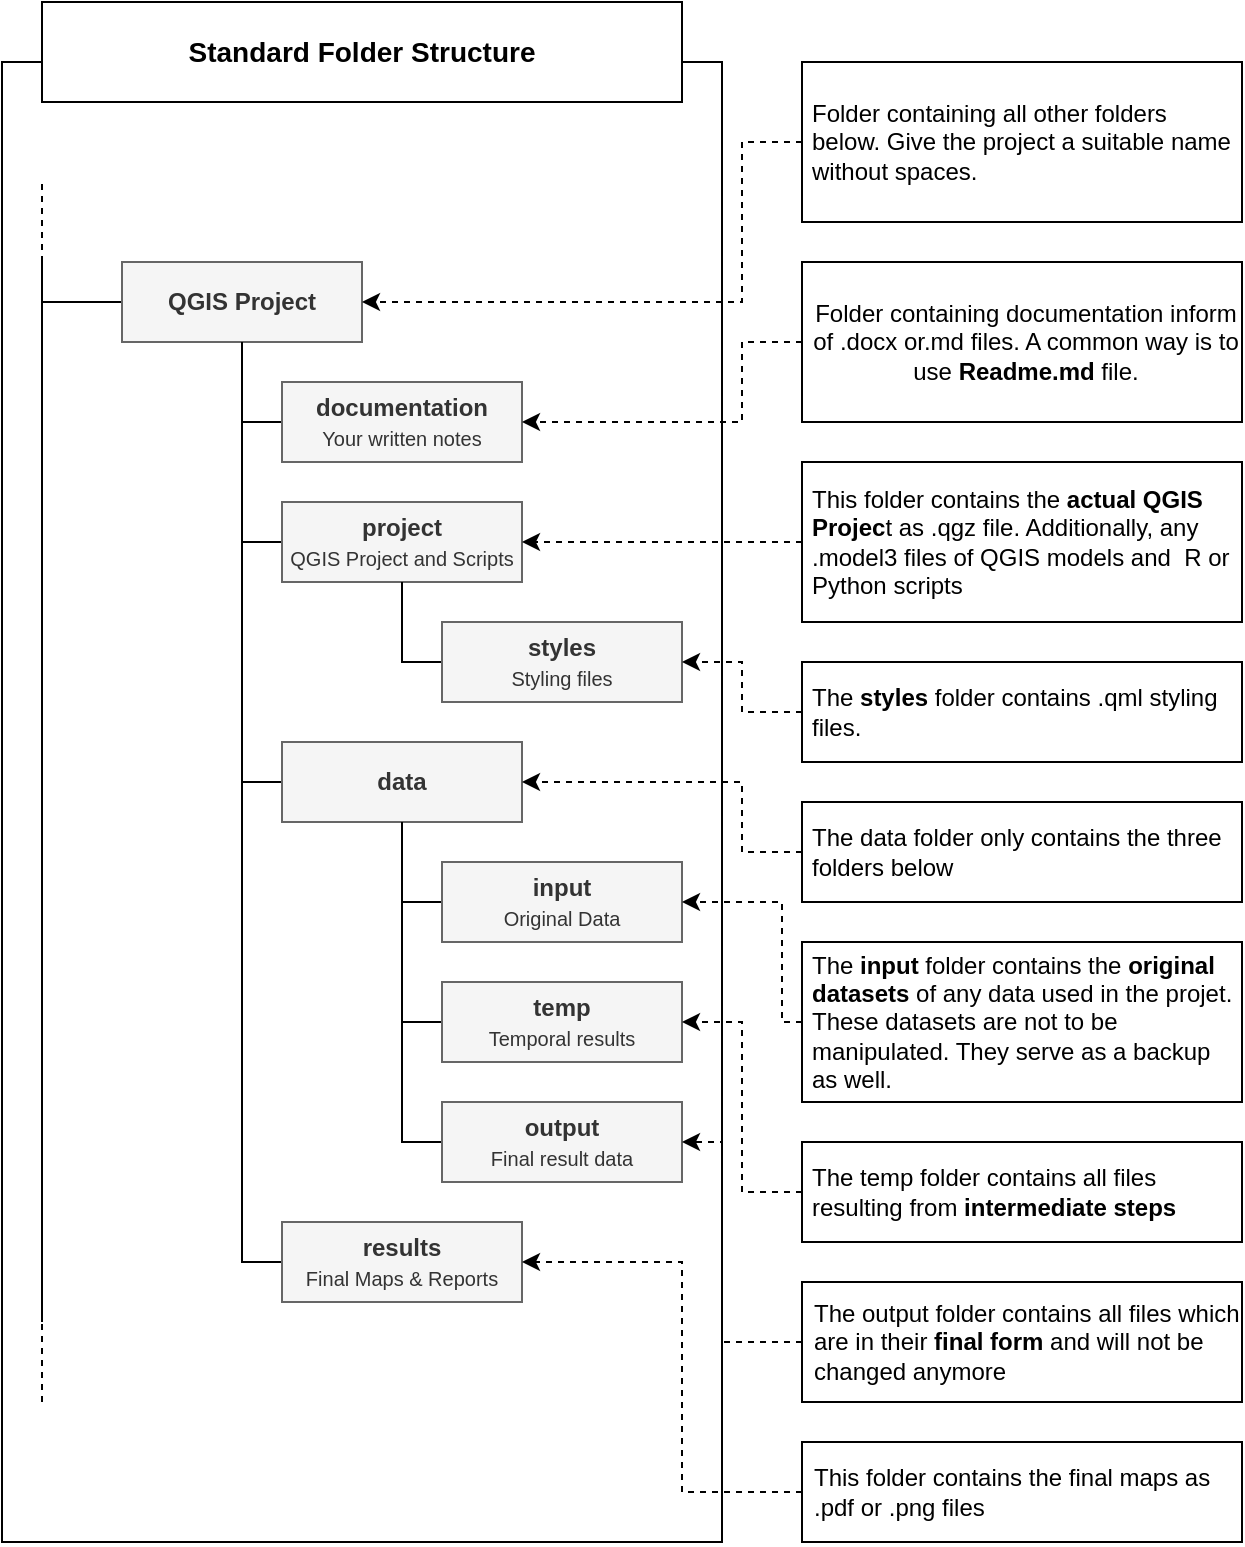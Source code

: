 <mxfile version="22.0.5" type="github">
  <diagram name="Seite-1" id="DYmZpvFpW-R7Gg1HzHR1">
    <mxGraphModel dx="769" dy="1106" grid="1" gridSize="10" guides="1" tooltips="1" connect="1" arrows="1" fold="1" page="1" pageScale="1" pageWidth="827" pageHeight="1169" math="0" shadow="0">
      <root>
        <mxCell id="0" />
        <mxCell id="1" parent="0" />
        <mxCell id="rBDyEaz7XUgaB_4zMnyu-2" value="" style="rounded=0;whiteSpace=wrap;html=1;" parent="1" vertex="1">
          <mxGeometry x="220" y="230" width="360" height="740" as="geometry" />
        </mxCell>
        <mxCell id="rBDyEaz7XUgaB_4zMnyu-3" value="" style="endArrow=none;html=1;rounded=0;" parent="1" edge="1">
          <mxGeometry width="50" height="50" relative="1" as="geometry">
            <mxPoint x="240" y="860" as="sourcePoint" />
            <mxPoint x="240" y="330" as="targetPoint" />
          </mxGeometry>
        </mxCell>
        <mxCell id="rBDyEaz7XUgaB_4zMnyu-4" value="" style="endArrow=none;dashed=1;html=1;rounded=0;" parent="1" edge="1">
          <mxGeometry width="50" height="50" relative="1" as="geometry">
            <mxPoint x="240" y="330" as="sourcePoint" />
            <mxPoint x="240" y="290" as="targetPoint" />
          </mxGeometry>
        </mxCell>
        <mxCell id="rBDyEaz7XUgaB_4zMnyu-5" style="edgeStyle=orthogonalEdgeStyle;rounded=0;orthogonalLoop=1;jettySize=auto;html=1;endArrow=none;endFill=0;" parent="1" source="rBDyEaz7XUgaB_4zMnyu-6" edge="1">
          <mxGeometry relative="1" as="geometry">
            <mxPoint x="240" y="350" as="targetPoint" />
          </mxGeometry>
        </mxCell>
        <mxCell id="rBDyEaz7XUgaB_4zMnyu-6" value="&lt;b&gt;QGIS Project&lt;/b&gt;" style="rounded=0;whiteSpace=wrap;html=1;fillColor=#f5f5f5;fontColor=#333333;strokeColor=#666666;fontStyle=0" parent="1" vertex="1">
          <mxGeometry x="280" y="330" width="120" height="40" as="geometry" />
        </mxCell>
        <mxCell id="rBDyEaz7XUgaB_4zMnyu-7" style="edgeStyle=orthogonalEdgeStyle;rounded=0;orthogonalLoop=1;jettySize=auto;html=1;entryX=0.5;entryY=1;entryDx=0;entryDy=0;exitX=0;exitY=0.5;exitDx=0;exitDy=0;endArrow=none;endFill=0;" parent="1" source="rBDyEaz7XUgaB_4zMnyu-8" target="rBDyEaz7XUgaB_4zMnyu-6" edge="1">
          <mxGeometry relative="1" as="geometry" />
        </mxCell>
        <mxCell id="rBDyEaz7XUgaB_4zMnyu-8" value="&lt;font style=&quot;&quot;&gt;&lt;b&gt;documentation&lt;br&gt;&lt;/b&gt;&lt;font style=&quot;font-size: 10px;&quot;&gt;Your written notes&lt;/font&gt;&lt;/font&gt;" style="rounded=0;whiteSpace=wrap;html=1;fillColor=#f5f5f5;fontColor=#333333;strokeColor=#666666;fontStyle=0" parent="1" vertex="1">
          <mxGeometry x="360" y="390" width="120" height="40" as="geometry" />
        </mxCell>
        <mxCell id="rBDyEaz7XUgaB_4zMnyu-9" style="edgeStyle=orthogonalEdgeStyle;rounded=0;orthogonalLoop=1;jettySize=auto;html=1;endArrow=none;endFill=0;" parent="1" source="rBDyEaz7XUgaB_4zMnyu-10" edge="1">
          <mxGeometry relative="1" as="geometry">
            <mxPoint x="340" y="410" as="targetPoint" />
          </mxGeometry>
        </mxCell>
        <mxCell id="rBDyEaz7XUgaB_4zMnyu-10" value="&lt;font style=&quot;&quot;&gt;&lt;font style=&quot;&quot;&gt;&lt;b&gt;project&lt;br&gt;&lt;/b&gt;&lt;/font&gt;&lt;font style=&quot;font-size: 10px;&quot;&gt;QGIS Project and Scripts&lt;/font&gt;&lt;/font&gt;" style="rounded=0;whiteSpace=wrap;html=1;fillColor=#f5f5f5;fontColor=#333333;strokeColor=#666666;fontStyle=0" parent="1" vertex="1">
          <mxGeometry x="360" y="450" width="120" height="40" as="geometry" />
        </mxCell>
        <mxCell id="rBDyEaz7XUgaB_4zMnyu-11" style="edgeStyle=orthogonalEdgeStyle;rounded=0;orthogonalLoop=1;jettySize=auto;html=1;entryX=0.5;entryY=1;entryDx=0;entryDy=0;exitX=0;exitY=0.5;exitDx=0;exitDy=0;endArrow=none;endFill=0;" parent="1" source="rBDyEaz7XUgaB_4zMnyu-12" target="rBDyEaz7XUgaB_4zMnyu-10" edge="1">
          <mxGeometry relative="1" as="geometry" />
        </mxCell>
        <mxCell id="rBDyEaz7XUgaB_4zMnyu-12" value="&lt;font style=&quot;&quot;&gt;&lt;font style=&quot;&quot;&gt;&lt;b&gt;styles&lt;br&gt;&lt;/b&gt;&lt;/font&gt;&lt;span style=&quot;font-size: 10px;&quot;&gt;Styling files&lt;/span&gt;&lt;br&gt;&lt;/font&gt;" style="rounded=0;whiteSpace=wrap;html=1;fillColor=#f5f5f5;fontColor=#333333;strokeColor=#666666;fontStyle=0" parent="1" vertex="1">
          <mxGeometry x="440" y="510" width="120" height="40" as="geometry" />
        </mxCell>
        <mxCell id="rBDyEaz7XUgaB_4zMnyu-13" style="edgeStyle=orthogonalEdgeStyle;rounded=0;orthogonalLoop=1;jettySize=auto;html=1;endArrow=none;endFill=0;" parent="1" source="rBDyEaz7XUgaB_4zMnyu-14" edge="1">
          <mxGeometry relative="1" as="geometry">
            <mxPoint x="340" y="470" as="targetPoint" />
          </mxGeometry>
        </mxCell>
        <mxCell id="rBDyEaz7XUgaB_4zMnyu-14" value="&lt;b&gt;data&lt;/b&gt;" style="rounded=0;whiteSpace=wrap;html=1;fillColor=#f5f5f5;fontColor=#333333;strokeColor=#666666;fontStyle=0" parent="1" vertex="1">
          <mxGeometry x="360" y="570" width="120" height="40" as="geometry" />
        </mxCell>
        <mxCell id="rBDyEaz7XUgaB_4zMnyu-15" style="edgeStyle=orthogonalEdgeStyle;rounded=0;orthogonalLoop=1;jettySize=auto;html=1;entryX=0.5;entryY=1;entryDx=0;entryDy=0;exitX=0;exitY=0.5;exitDx=0;exitDy=0;endArrow=none;endFill=0;" parent="1" source="rBDyEaz7XUgaB_4zMnyu-16" target="rBDyEaz7XUgaB_4zMnyu-14" edge="1">
          <mxGeometry relative="1" as="geometry" />
        </mxCell>
        <mxCell id="rBDyEaz7XUgaB_4zMnyu-16" value="&lt;font style=&quot;&quot;&gt;&lt;font style=&quot;&quot;&gt;&lt;b&gt;input&lt;br&gt;&lt;/b&gt;&lt;/font&gt;&lt;span style=&quot;font-size: 10px;&quot;&gt;Original Data&lt;/span&gt;&lt;br&gt;&lt;/font&gt;" style="rounded=0;whiteSpace=wrap;html=1;fillColor=#f5f5f5;fontColor=#333333;strokeColor=#666666;fontStyle=0" parent="1" vertex="1">
          <mxGeometry x="440" y="630" width="120" height="40" as="geometry" />
        </mxCell>
        <mxCell id="rBDyEaz7XUgaB_4zMnyu-17" style="edgeStyle=orthogonalEdgeStyle;rounded=0;orthogonalLoop=1;jettySize=auto;html=1;endArrow=none;endFill=0;" parent="1" source="rBDyEaz7XUgaB_4zMnyu-18" edge="1">
          <mxGeometry relative="1" as="geometry">
            <mxPoint x="420" y="650" as="targetPoint" />
          </mxGeometry>
        </mxCell>
        <mxCell id="rBDyEaz7XUgaB_4zMnyu-18" value="&lt;font style=&quot;&quot;&gt;&lt;b&gt;temp&lt;br&gt;&lt;/b&gt;&lt;span style=&quot;font-size: 10px;&quot;&gt;Temporal results&lt;/span&gt;&lt;br&gt;&lt;/font&gt;" style="rounded=0;whiteSpace=wrap;html=1;fillColor=#f5f5f5;fontColor=#333333;strokeColor=#666666;fontStyle=0" parent="1" vertex="1">
          <mxGeometry x="440" y="690" width="120" height="40" as="geometry" />
        </mxCell>
        <mxCell id="rBDyEaz7XUgaB_4zMnyu-19" style="edgeStyle=orthogonalEdgeStyle;rounded=0;orthogonalLoop=1;jettySize=auto;html=1;endArrow=none;endFill=0;" parent="1" source="rBDyEaz7XUgaB_4zMnyu-20" edge="1">
          <mxGeometry relative="1" as="geometry">
            <mxPoint x="420" y="710" as="targetPoint" />
          </mxGeometry>
        </mxCell>
        <mxCell id="rBDyEaz7XUgaB_4zMnyu-20" value="&lt;font style=&quot;&quot;&gt;&lt;b&gt;output&lt;br&gt;&lt;/b&gt;&lt;span style=&quot;font-size: 10px;&quot;&gt;Final result data&lt;/span&gt;&lt;br&gt;&lt;/font&gt;" style="rounded=0;whiteSpace=wrap;html=1;fillColor=#f5f5f5;fontColor=#333333;strokeColor=#666666;fontStyle=0" parent="1" vertex="1">
          <mxGeometry x="440" y="750" width="120" height="40" as="geometry" />
        </mxCell>
        <mxCell id="rBDyEaz7XUgaB_4zMnyu-21" style="edgeStyle=orthogonalEdgeStyle;rounded=0;orthogonalLoop=1;jettySize=auto;html=1;endArrow=none;endFill=0;" parent="1" source="rBDyEaz7XUgaB_4zMnyu-22" edge="1">
          <mxGeometry relative="1" as="geometry">
            <mxPoint x="340" y="590" as="targetPoint" />
          </mxGeometry>
        </mxCell>
        <mxCell id="rBDyEaz7XUgaB_4zMnyu-22" value="&lt;font style=&quot;&quot;&gt;&lt;font style=&quot;&quot;&gt;&lt;b&gt;results&lt;br&gt;&lt;/b&gt;&lt;/font&gt;&lt;span style=&quot;font-size: 10px;&quot;&gt;Final Maps &amp;amp; Reports&lt;/span&gt;&lt;br&gt;&lt;/font&gt;" style="rounded=0;whiteSpace=wrap;html=1;fillColor=#f5f5f5;fontColor=#333333;strokeColor=#666666;fontStyle=0" parent="1" vertex="1">
          <mxGeometry x="360" y="810" width="120" height="40" as="geometry" />
        </mxCell>
        <mxCell id="rBDyEaz7XUgaB_4zMnyu-23" value="&lt;p class=&quot;MsoNormal&quot;&gt;&lt;font size=&quot;1&quot; style=&quot;&quot;&gt;&lt;b style=&quot;font-size: 14px;&quot;&gt;Standard Folder Structure&lt;/b&gt;&lt;/font&gt;&lt;/p&gt;" style="rounded=0;whiteSpace=wrap;html=1;" parent="1" vertex="1">
          <mxGeometry x="240" y="200" width="320" height="50" as="geometry" />
        </mxCell>
        <mxCell id="rBDyEaz7XUgaB_4zMnyu-24" style="edgeStyle=orthogonalEdgeStyle;rounded=0;orthogonalLoop=1;jettySize=auto;html=1;entryX=1;entryY=0.5;entryDx=0;entryDy=0;dashed=1;" parent="1" source="rBDyEaz7XUgaB_4zMnyu-25" target="rBDyEaz7XUgaB_4zMnyu-6" edge="1">
          <mxGeometry relative="1" as="geometry">
            <Array as="points">
              <mxPoint x="590" y="270" />
              <mxPoint x="590" y="350" />
            </Array>
          </mxGeometry>
        </mxCell>
        <mxCell id="rBDyEaz7XUgaB_4zMnyu-25" value="&lt;p style=&quot;text-align: left;&quot; class=&quot;MsoNormal&quot;&gt;Folder containing all other folders below. Give the project a suitable name without spaces.&lt;/p&gt;" style="rounded=0;whiteSpace=wrap;html=1;spacingLeft=4;" parent="1" vertex="1">
          <mxGeometry x="620" y="230" width="220" height="80" as="geometry" />
        </mxCell>
        <mxCell id="rBDyEaz7XUgaB_4zMnyu-26" style="edgeStyle=orthogonalEdgeStyle;rounded=0;orthogonalLoop=1;jettySize=auto;html=1;entryX=1;entryY=0.5;entryDx=0;entryDy=0;dashed=1;" parent="1" source="rBDyEaz7XUgaB_4zMnyu-27" target="rBDyEaz7XUgaB_4zMnyu-8" edge="1">
          <mxGeometry relative="1" as="geometry">
            <Array as="points">
              <mxPoint x="590" y="370" />
              <mxPoint x="590" y="410" />
            </Array>
          </mxGeometry>
        </mxCell>
        <mxCell id="rBDyEaz7XUgaB_4zMnyu-27" value="&lt;p class=&quot;MsoNormal&quot;&gt;Folder containing documentation inform of .docx or.md files. A common way is to use &lt;b&gt;Readme.md&lt;/b&gt; file.&lt;/p&gt;" style="rounded=0;whiteSpace=wrap;html=1;spacingLeft=4;" parent="1" vertex="1">
          <mxGeometry x="620" y="330" width="220" height="80" as="geometry" />
        </mxCell>
        <mxCell id="rBDyEaz7XUgaB_4zMnyu-28" style="edgeStyle=orthogonalEdgeStyle;rounded=0;orthogonalLoop=1;jettySize=auto;html=1;entryX=1;entryY=0.5;entryDx=0;entryDy=0;dashed=1;" parent="1" source="rBDyEaz7XUgaB_4zMnyu-29" target="rBDyEaz7XUgaB_4zMnyu-10" edge="1">
          <mxGeometry relative="1" as="geometry" />
        </mxCell>
        <mxCell id="rBDyEaz7XUgaB_4zMnyu-29" value="&lt;p style=&quot;text-align: left;&quot; class=&quot;MsoNormal&quot;&gt;This folder contains the &lt;b&gt;actual QGIS Projec&lt;/b&gt;t as .qgz file. Additionally, any .model3 files of QGIS models and&amp;nbsp; R or Python scripts&lt;br&gt;&lt;/p&gt;" style="rounded=0;whiteSpace=wrap;html=1;spacingLeft=4;" parent="1" vertex="1">
          <mxGeometry x="620" y="430" width="220" height="80" as="geometry" />
        </mxCell>
        <mxCell id="rBDyEaz7XUgaB_4zMnyu-30" style="edgeStyle=orthogonalEdgeStyle;rounded=0;orthogonalLoop=1;jettySize=auto;html=1;entryX=1;entryY=0.5;entryDx=0;entryDy=0;dashed=1;" parent="1" source="rBDyEaz7XUgaB_4zMnyu-31" target="rBDyEaz7XUgaB_4zMnyu-12" edge="1">
          <mxGeometry relative="1" as="geometry" />
        </mxCell>
        <mxCell id="rBDyEaz7XUgaB_4zMnyu-31" value="&lt;p style=&quot;text-align: left;&quot; class=&quot;MsoNormal&quot;&gt;The &lt;b&gt;styles&lt;/b&gt; folder contains .qml styling files.&amp;nbsp;&lt;/p&gt;" style="rounded=0;whiteSpace=wrap;html=1;spacingLeft=4;" parent="1" vertex="1">
          <mxGeometry x="620" y="530" width="220" height="50" as="geometry" />
        </mxCell>
        <mxCell id="rBDyEaz7XUgaB_4zMnyu-32" style="edgeStyle=orthogonalEdgeStyle;rounded=0;orthogonalLoop=1;jettySize=auto;html=1;entryX=1;entryY=0.5;entryDx=0;entryDy=0;dashed=1;" parent="1" source="rBDyEaz7XUgaB_4zMnyu-33" target="rBDyEaz7XUgaB_4zMnyu-14" edge="1">
          <mxGeometry relative="1" as="geometry">
            <Array as="points">
              <mxPoint x="590" y="625" />
              <mxPoint x="590" y="590" />
            </Array>
          </mxGeometry>
        </mxCell>
        <mxCell id="rBDyEaz7XUgaB_4zMnyu-33" value="&lt;p style=&quot;text-align: left;&quot; class=&quot;MsoNormal&quot;&gt;The&lt;b&gt; &lt;/b&gt;data folder only contains the three folders below&lt;/p&gt;" style="rounded=0;whiteSpace=wrap;html=1;spacingLeft=4;" parent="1" vertex="1">
          <mxGeometry x="620" y="600" width="220" height="50" as="geometry" />
        </mxCell>
        <mxCell id="rBDyEaz7XUgaB_4zMnyu-34" style="edgeStyle=orthogonalEdgeStyle;rounded=0;orthogonalLoop=1;jettySize=auto;html=1;entryX=1;entryY=0.5;entryDx=0;entryDy=0;dashed=1;" parent="1" source="rBDyEaz7XUgaB_4zMnyu-35" target="rBDyEaz7XUgaB_4zMnyu-16" edge="1">
          <mxGeometry relative="1" as="geometry">
            <Array as="points">
              <mxPoint x="610" y="710" />
              <mxPoint x="610" y="650" />
            </Array>
          </mxGeometry>
        </mxCell>
        <mxCell id="rBDyEaz7XUgaB_4zMnyu-35" value="&lt;p style=&quot;text-align: left;&quot; class=&quot;MsoNormal&quot;&gt;The &lt;b&gt;input &lt;/b&gt;folder contains the &lt;b&gt;original datasets&lt;/b&gt; of any data used in the projet.&lt;br&gt;These datasets are not to be manipulated. They serve as a backup as well.&lt;/p&gt;" style="rounded=0;whiteSpace=wrap;html=1;spacingLeft=4;" parent="1" vertex="1">
          <mxGeometry x="620" y="670" width="220" height="80" as="geometry" />
        </mxCell>
        <mxCell id="rBDyEaz7XUgaB_4zMnyu-36" style="edgeStyle=orthogonalEdgeStyle;rounded=0;orthogonalLoop=1;jettySize=auto;html=1;entryX=1;entryY=0.5;entryDx=0;entryDy=0;dashed=1;" parent="1" source="rBDyEaz7XUgaB_4zMnyu-37" target="rBDyEaz7XUgaB_4zMnyu-18" edge="1">
          <mxGeometry relative="1" as="geometry">
            <Array as="points">
              <mxPoint x="590" y="795" />
              <mxPoint x="590" y="710" />
            </Array>
          </mxGeometry>
        </mxCell>
        <mxCell id="rBDyEaz7XUgaB_4zMnyu-37" value="&lt;p style=&quot;text-align: left;&quot; class=&quot;MsoNormal&quot;&gt;The temp folder contains all files resulting from &lt;b&gt;intermediate steps&lt;/b&gt;&lt;/p&gt;" style="rounded=0;whiteSpace=wrap;html=1;spacingLeft=4;" parent="1" vertex="1">
          <mxGeometry x="620" y="770" width="220" height="50" as="geometry" />
        </mxCell>
        <mxCell id="rBDyEaz7XUgaB_4zMnyu-38" style="edgeStyle=orthogonalEdgeStyle;rounded=0;orthogonalLoop=1;jettySize=auto;html=1;entryX=1;entryY=0.5;entryDx=0;entryDy=0;dashed=1;" parent="1" source="rBDyEaz7XUgaB_4zMnyu-39" target="rBDyEaz7XUgaB_4zMnyu-20" edge="1">
          <mxGeometry relative="1" as="geometry">
            <Array as="points">
              <mxPoint x="580" y="870" />
              <mxPoint x="580" y="770" />
            </Array>
          </mxGeometry>
        </mxCell>
        <mxCell id="rBDyEaz7XUgaB_4zMnyu-39" value="&lt;p style=&quot;&quot; class=&quot;MsoNormal&quot;&gt;The output folder contains all files which are in their &lt;b&gt;final form&lt;/b&gt; and will not be changed anymore&lt;br&gt;&lt;/p&gt;" style="rounded=0;whiteSpace=wrap;html=1;spacingLeft=4;align=left;" parent="1" vertex="1">
          <mxGeometry x="620" y="840" width="220" height="60" as="geometry" />
        </mxCell>
        <mxCell id="rBDyEaz7XUgaB_4zMnyu-40" style="edgeStyle=orthogonalEdgeStyle;rounded=0;orthogonalLoop=1;jettySize=auto;html=1;entryX=1;entryY=0.5;entryDx=0;entryDy=0;dashed=1;" parent="1" source="rBDyEaz7XUgaB_4zMnyu-41" target="rBDyEaz7XUgaB_4zMnyu-22" edge="1">
          <mxGeometry relative="1" as="geometry">
            <Array as="points">
              <mxPoint x="560" y="945" />
              <mxPoint x="560" y="830" />
            </Array>
          </mxGeometry>
        </mxCell>
        <mxCell id="rBDyEaz7XUgaB_4zMnyu-41" value="&lt;p class=&quot;MsoNormal&quot;&gt;This folder contains the final maps as .pdf or .png files&lt;/p&gt;" style="rounded=0;whiteSpace=wrap;html=1;spacingLeft=4;align=left;" parent="1" vertex="1">
          <mxGeometry x="620" y="920" width="220" height="50" as="geometry" />
        </mxCell>
        <mxCell id="rBDyEaz7XUgaB_4zMnyu-42" value="" style="endArrow=none;dashed=1;html=1;rounded=0;" parent="1" edge="1">
          <mxGeometry width="50" height="50" relative="1" as="geometry">
            <mxPoint x="240" y="900" as="sourcePoint" />
            <mxPoint x="240" y="860" as="targetPoint" />
          </mxGeometry>
        </mxCell>
      </root>
    </mxGraphModel>
  </diagram>
</mxfile>
